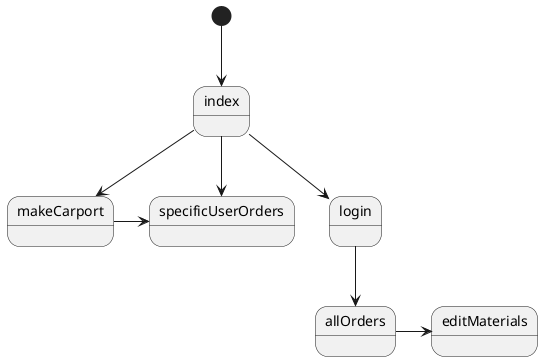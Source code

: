 @startuml

[*] --> index

allOrders -> editMaterials

index --> login
index --> makeCarport
index --> specificUserOrders

login --> allOrders

makeCarport -> specificUserOrders

@enduml

